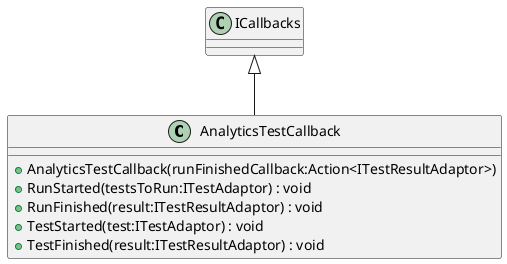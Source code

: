 @startuml
class AnalyticsTestCallback {
    + AnalyticsTestCallback(runFinishedCallback:Action<ITestResultAdaptor>)
    + RunStarted(testsToRun:ITestAdaptor) : void
    + RunFinished(result:ITestResultAdaptor) : void
    + TestStarted(test:ITestAdaptor) : void
    + TestFinished(result:ITestResultAdaptor) : void
}
ICallbacks <|-- AnalyticsTestCallback
@enduml

